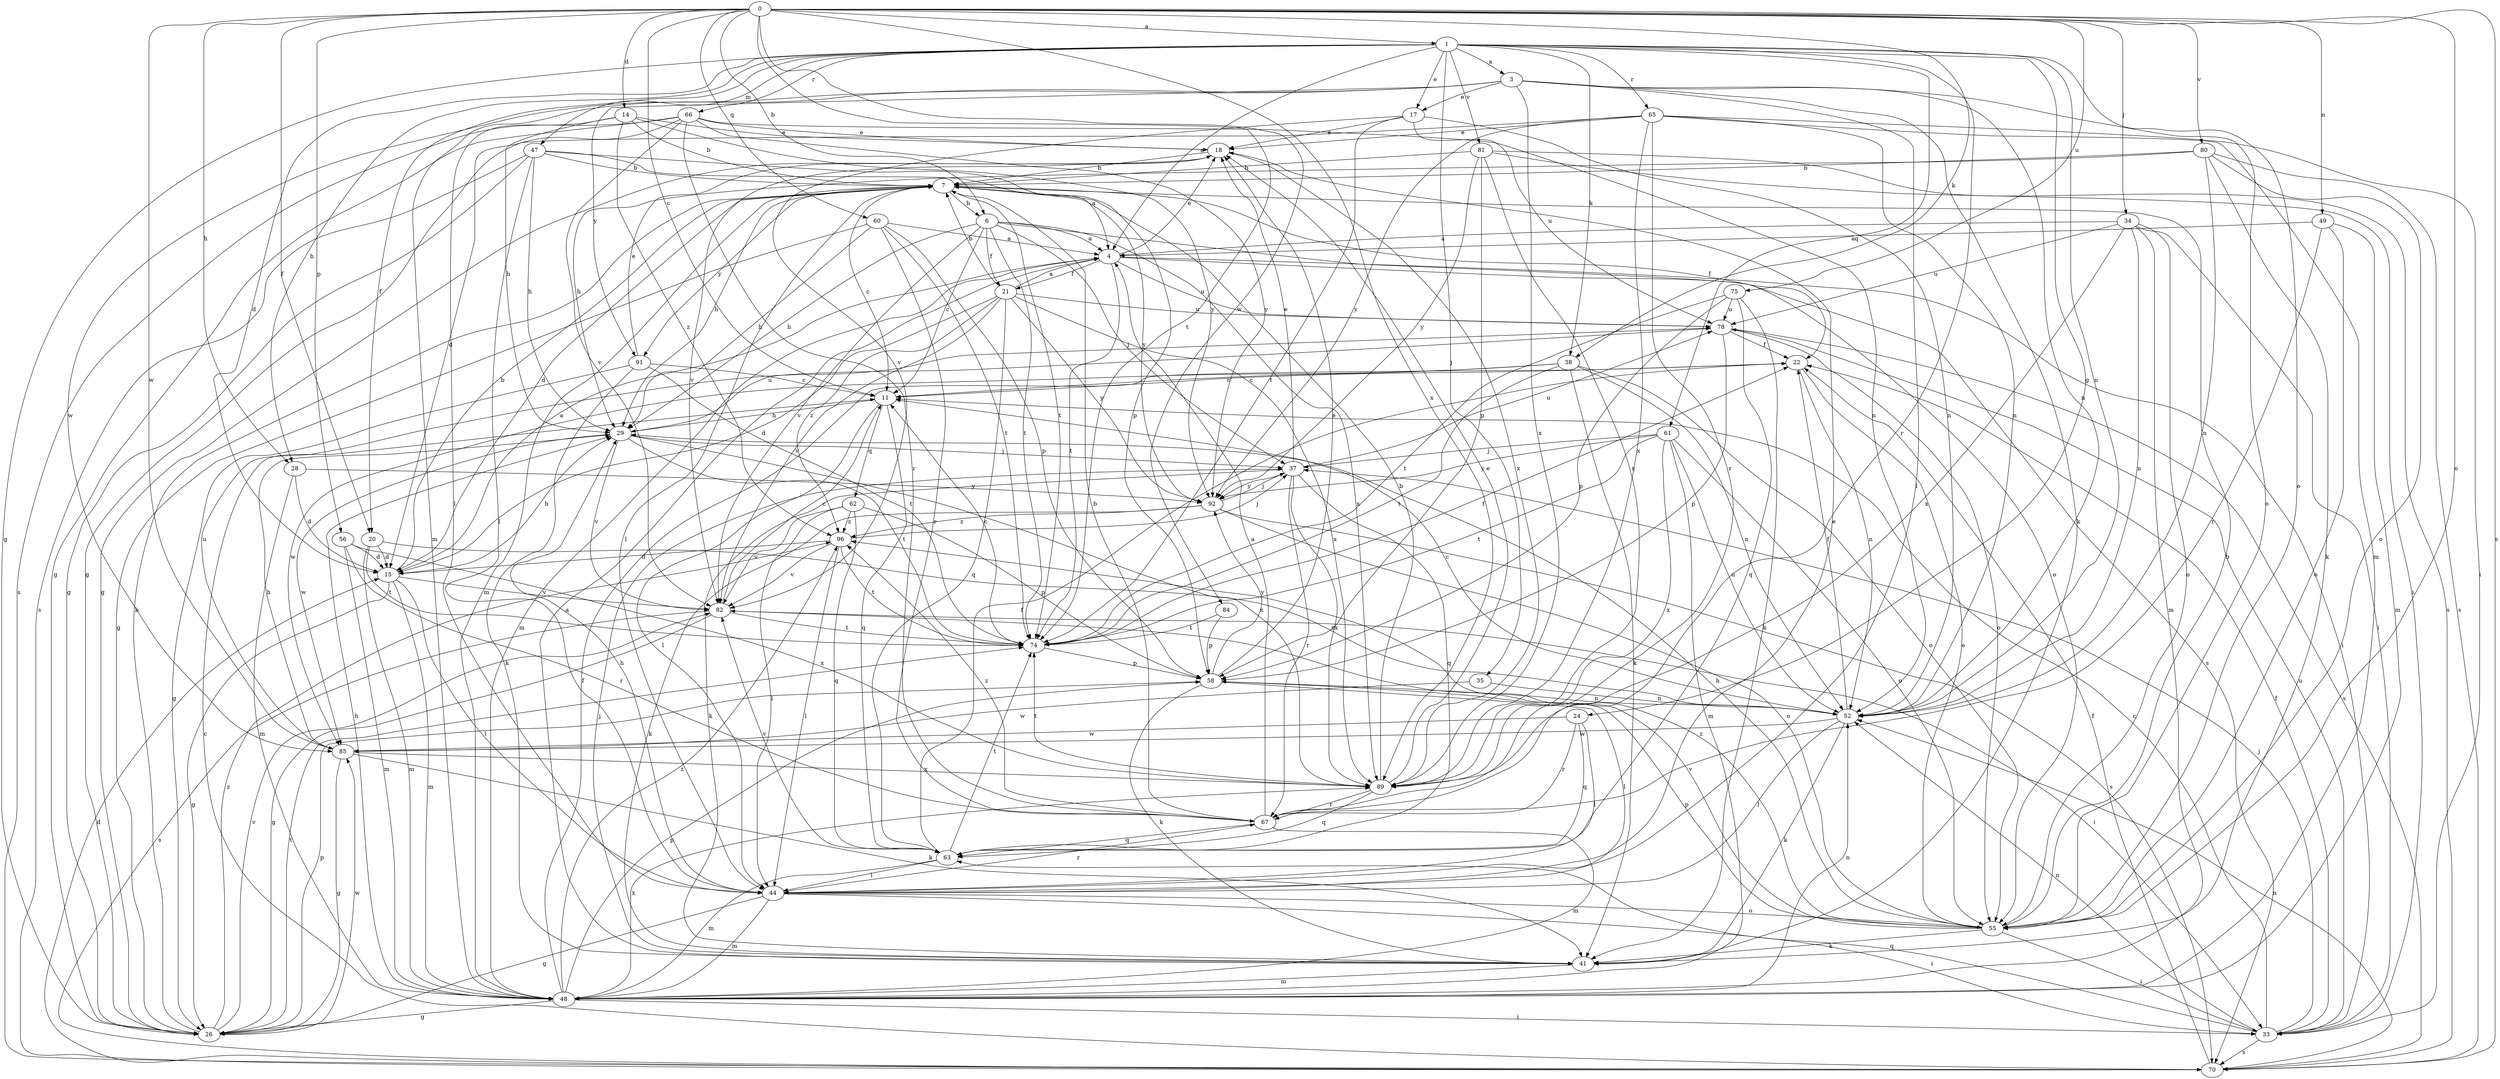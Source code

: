 strict digraph  {
0;
1;
3;
4;
6;
7;
11;
14;
15;
17;
18;
20;
21;
22;
24;
26;
28;
29;
33;
34;
35;
37;
38;
41;
44;
47;
48;
49;
52;
55;
56;
58;
60;
61;
62;
63;
65;
66;
67;
70;
74;
75;
78;
80;
81;
82;
84;
85;
89;
91;
92;
96;
0 -> 1  [label=a];
0 -> 6  [label=b];
0 -> 11  [label=c];
0 -> 14  [label=d];
0 -> 20  [label=f];
0 -> 28  [label=h];
0 -> 34  [label=j];
0 -> 38  [label=k];
0 -> 49  [label=n];
0 -> 55  [label=o];
0 -> 56  [label=p];
0 -> 60  [label=q];
0 -> 70  [label=s];
0 -> 74  [label=t];
0 -> 75  [label=u];
0 -> 80  [label=v];
0 -> 84  [label=w];
0 -> 85  [label=w];
0 -> 89  [label=x];
1 -> 3  [label=a];
1 -> 4  [label=a];
1 -> 15  [label=d];
1 -> 17  [label=e];
1 -> 20  [label=f];
1 -> 24  [label=g];
1 -> 26  [label=g];
1 -> 28  [label=h];
1 -> 35  [label=j];
1 -> 38  [label=k];
1 -> 47  [label=m];
1 -> 52  [label=n];
1 -> 55  [label=o];
1 -> 61  [label=q];
1 -> 65  [label=r];
1 -> 66  [label=r];
1 -> 67  [label=r];
1 -> 81  [label=v];
3 -> 17  [label=e];
3 -> 41  [label=k];
3 -> 44  [label=l];
3 -> 48  [label=m];
3 -> 52  [label=n];
3 -> 55  [label=o];
3 -> 85  [label=w];
3 -> 89  [label=x];
3 -> 91  [label=y];
4 -> 18  [label=e];
4 -> 21  [label=f];
4 -> 33  [label=i];
4 -> 48  [label=m];
4 -> 70  [label=s];
4 -> 74  [label=t];
4 -> 78  [label=u];
6 -> 4  [label=a];
6 -> 11  [label=c];
6 -> 21  [label=f];
6 -> 29  [label=h];
6 -> 37  [label=j];
6 -> 55  [label=o];
6 -> 74  [label=t];
6 -> 82  [label=v];
6 -> 89  [label=x];
7 -> 6  [label=b];
7 -> 11  [label=c];
7 -> 15  [label=d];
7 -> 22  [label=f];
7 -> 29  [label=h];
7 -> 44  [label=l];
7 -> 48  [label=m];
7 -> 74  [label=t];
7 -> 91  [label=y];
7 -> 92  [label=y];
11 -> 29  [label=h];
11 -> 44  [label=l];
11 -> 62  [label=q];
11 -> 63  [label=q];
14 -> 7  [label=b];
14 -> 18  [label=e];
14 -> 29  [label=h];
14 -> 44  [label=l];
14 -> 92  [label=y];
14 -> 96  [label=z];
15 -> 4  [label=a];
15 -> 7  [label=b];
15 -> 26  [label=g];
15 -> 29  [label=h];
15 -> 44  [label=l];
15 -> 48  [label=m];
15 -> 82  [label=v];
17 -> 18  [label=e];
17 -> 52  [label=n];
17 -> 74  [label=t];
17 -> 78  [label=u];
17 -> 82  [label=v];
18 -> 7  [label=b];
18 -> 26  [label=g];
18 -> 82  [label=v];
18 -> 89  [label=x];
20 -> 15  [label=d];
20 -> 48  [label=m];
20 -> 52  [label=n];
20 -> 74  [label=t];
21 -> 4  [label=a];
21 -> 7  [label=b];
21 -> 15  [label=d];
21 -> 63  [label=q];
21 -> 78  [label=u];
21 -> 82  [label=v];
21 -> 89  [label=x];
21 -> 92  [label=y];
21 -> 96  [label=z];
22 -> 11  [label=c];
22 -> 52  [label=n];
22 -> 55  [label=o];
24 -> 44  [label=l];
24 -> 63  [label=q];
24 -> 67  [label=r];
24 -> 85  [label=w];
26 -> 7  [label=b];
26 -> 58  [label=p];
26 -> 74  [label=t];
26 -> 82  [label=v];
26 -> 85  [label=w];
26 -> 96  [label=z];
28 -> 15  [label=d];
28 -> 48  [label=m];
28 -> 92  [label=y];
29 -> 37  [label=j];
29 -> 74  [label=t];
29 -> 78  [label=u];
29 -> 82  [label=v];
29 -> 85  [label=w];
29 -> 89  [label=x];
33 -> 11  [label=c];
33 -> 22  [label=f];
33 -> 37  [label=j];
33 -> 52  [label=n];
33 -> 63  [label=q];
33 -> 70  [label=s];
33 -> 78  [label=u];
34 -> 4  [label=a];
34 -> 33  [label=i];
34 -> 48  [label=m];
34 -> 52  [label=n];
34 -> 55  [label=o];
34 -> 78  [label=u];
34 -> 89  [label=x];
35 -> 52  [label=n];
35 -> 85  [label=w];
37 -> 18  [label=e];
37 -> 41  [label=k];
37 -> 63  [label=q];
37 -> 67  [label=r];
37 -> 78  [label=u];
37 -> 89  [label=x];
37 -> 92  [label=y];
38 -> 11  [label=c];
38 -> 41  [label=k];
38 -> 52  [label=n];
38 -> 55  [label=o];
38 -> 74  [label=t];
38 -> 85  [label=w];
41 -> 4  [label=a];
41 -> 37  [label=j];
41 -> 48  [label=m];
44 -> 18  [label=e];
44 -> 26  [label=g];
44 -> 29  [label=h];
44 -> 33  [label=i];
44 -> 48  [label=m];
44 -> 55  [label=o];
44 -> 67  [label=r];
47 -> 4  [label=a];
47 -> 7  [label=b];
47 -> 26  [label=g];
47 -> 29  [label=h];
47 -> 44  [label=l];
47 -> 58  [label=p];
47 -> 70  [label=s];
48 -> 22  [label=f];
48 -> 26  [label=g];
48 -> 29  [label=h];
48 -> 33  [label=i];
48 -> 52  [label=n];
48 -> 58  [label=p];
48 -> 89  [label=x];
48 -> 96  [label=z];
49 -> 4  [label=a];
49 -> 48  [label=m];
49 -> 55  [label=o];
49 -> 67  [label=r];
52 -> 11  [label=c];
52 -> 22  [label=f];
52 -> 41  [label=k];
52 -> 44  [label=l];
52 -> 85  [label=w];
55 -> 7  [label=b];
55 -> 29  [label=h];
55 -> 33  [label=i];
55 -> 41  [label=k];
55 -> 58  [label=p];
55 -> 82  [label=v];
55 -> 96  [label=z];
56 -> 15  [label=d];
56 -> 48  [label=m];
56 -> 67  [label=r];
56 -> 89  [label=x];
58 -> 18  [label=e];
58 -> 41  [label=k];
58 -> 44  [label=l];
58 -> 52  [label=n];
58 -> 92  [label=y];
60 -> 4  [label=a];
60 -> 26  [label=g];
60 -> 29  [label=h];
60 -> 58  [label=p];
60 -> 67  [label=r];
60 -> 74  [label=t];
61 -> 37  [label=j];
61 -> 48  [label=m];
61 -> 52  [label=n];
61 -> 55  [label=o];
61 -> 74  [label=t];
61 -> 89  [label=x];
61 -> 92  [label=y];
62 -> 44  [label=l];
62 -> 58  [label=p];
62 -> 63  [label=q];
62 -> 82  [label=v];
62 -> 96  [label=z];
63 -> 22  [label=f];
63 -> 44  [label=l];
63 -> 48  [label=m];
63 -> 74  [label=t];
63 -> 82  [label=v];
65 -> 18  [label=e];
65 -> 26  [label=g];
65 -> 33  [label=i];
65 -> 48  [label=m];
65 -> 52  [label=n];
65 -> 67  [label=r];
65 -> 89  [label=x];
65 -> 92  [label=y];
66 -> 15  [label=d];
66 -> 18  [label=e];
66 -> 26  [label=g];
66 -> 52  [label=n];
66 -> 67  [label=r];
66 -> 70  [label=s];
66 -> 82  [label=v];
66 -> 92  [label=y];
67 -> 4  [label=a];
67 -> 7  [label=b];
67 -> 48  [label=m];
67 -> 63  [label=q];
67 -> 96  [label=z];
70 -> 11  [label=c];
70 -> 15  [label=d];
70 -> 22  [label=f];
70 -> 52  [label=n];
74 -> 11  [label=c];
74 -> 22  [label=f];
74 -> 58  [label=p];
75 -> 41  [label=k];
75 -> 58  [label=p];
75 -> 63  [label=q];
75 -> 74  [label=t];
75 -> 78  [label=u];
78 -> 22  [label=f];
78 -> 55  [label=o];
78 -> 58  [label=p];
78 -> 70  [label=s];
80 -> 7  [label=b];
80 -> 29  [label=h];
80 -> 41  [label=k];
80 -> 52  [label=n];
80 -> 55  [label=o];
80 -> 70  [label=s];
81 -> 7  [label=b];
81 -> 33  [label=i];
81 -> 58  [label=p];
81 -> 70  [label=s];
81 -> 89  [label=x];
81 -> 92  [label=y];
82 -> 11  [label=c];
82 -> 26  [label=g];
82 -> 33  [label=i];
82 -> 70  [label=s];
82 -> 74  [label=t];
84 -> 58  [label=p];
84 -> 74  [label=t];
85 -> 26  [label=g];
85 -> 29  [label=h];
85 -> 41  [label=k];
85 -> 78  [label=u];
85 -> 89  [label=x];
89 -> 7  [label=b];
89 -> 18  [label=e];
89 -> 63  [label=q];
89 -> 67  [label=r];
89 -> 74  [label=t];
91 -> 11  [label=c];
91 -> 18  [label=e];
91 -> 26  [label=g];
91 -> 41  [label=k];
91 -> 74  [label=t];
92 -> 37  [label=j];
92 -> 41  [label=k];
92 -> 55  [label=o];
92 -> 70  [label=s];
92 -> 96  [label=z];
96 -> 15  [label=d];
96 -> 37  [label=j];
96 -> 44  [label=l];
96 -> 74  [label=t];
96 -> 82  [label=v];
}
